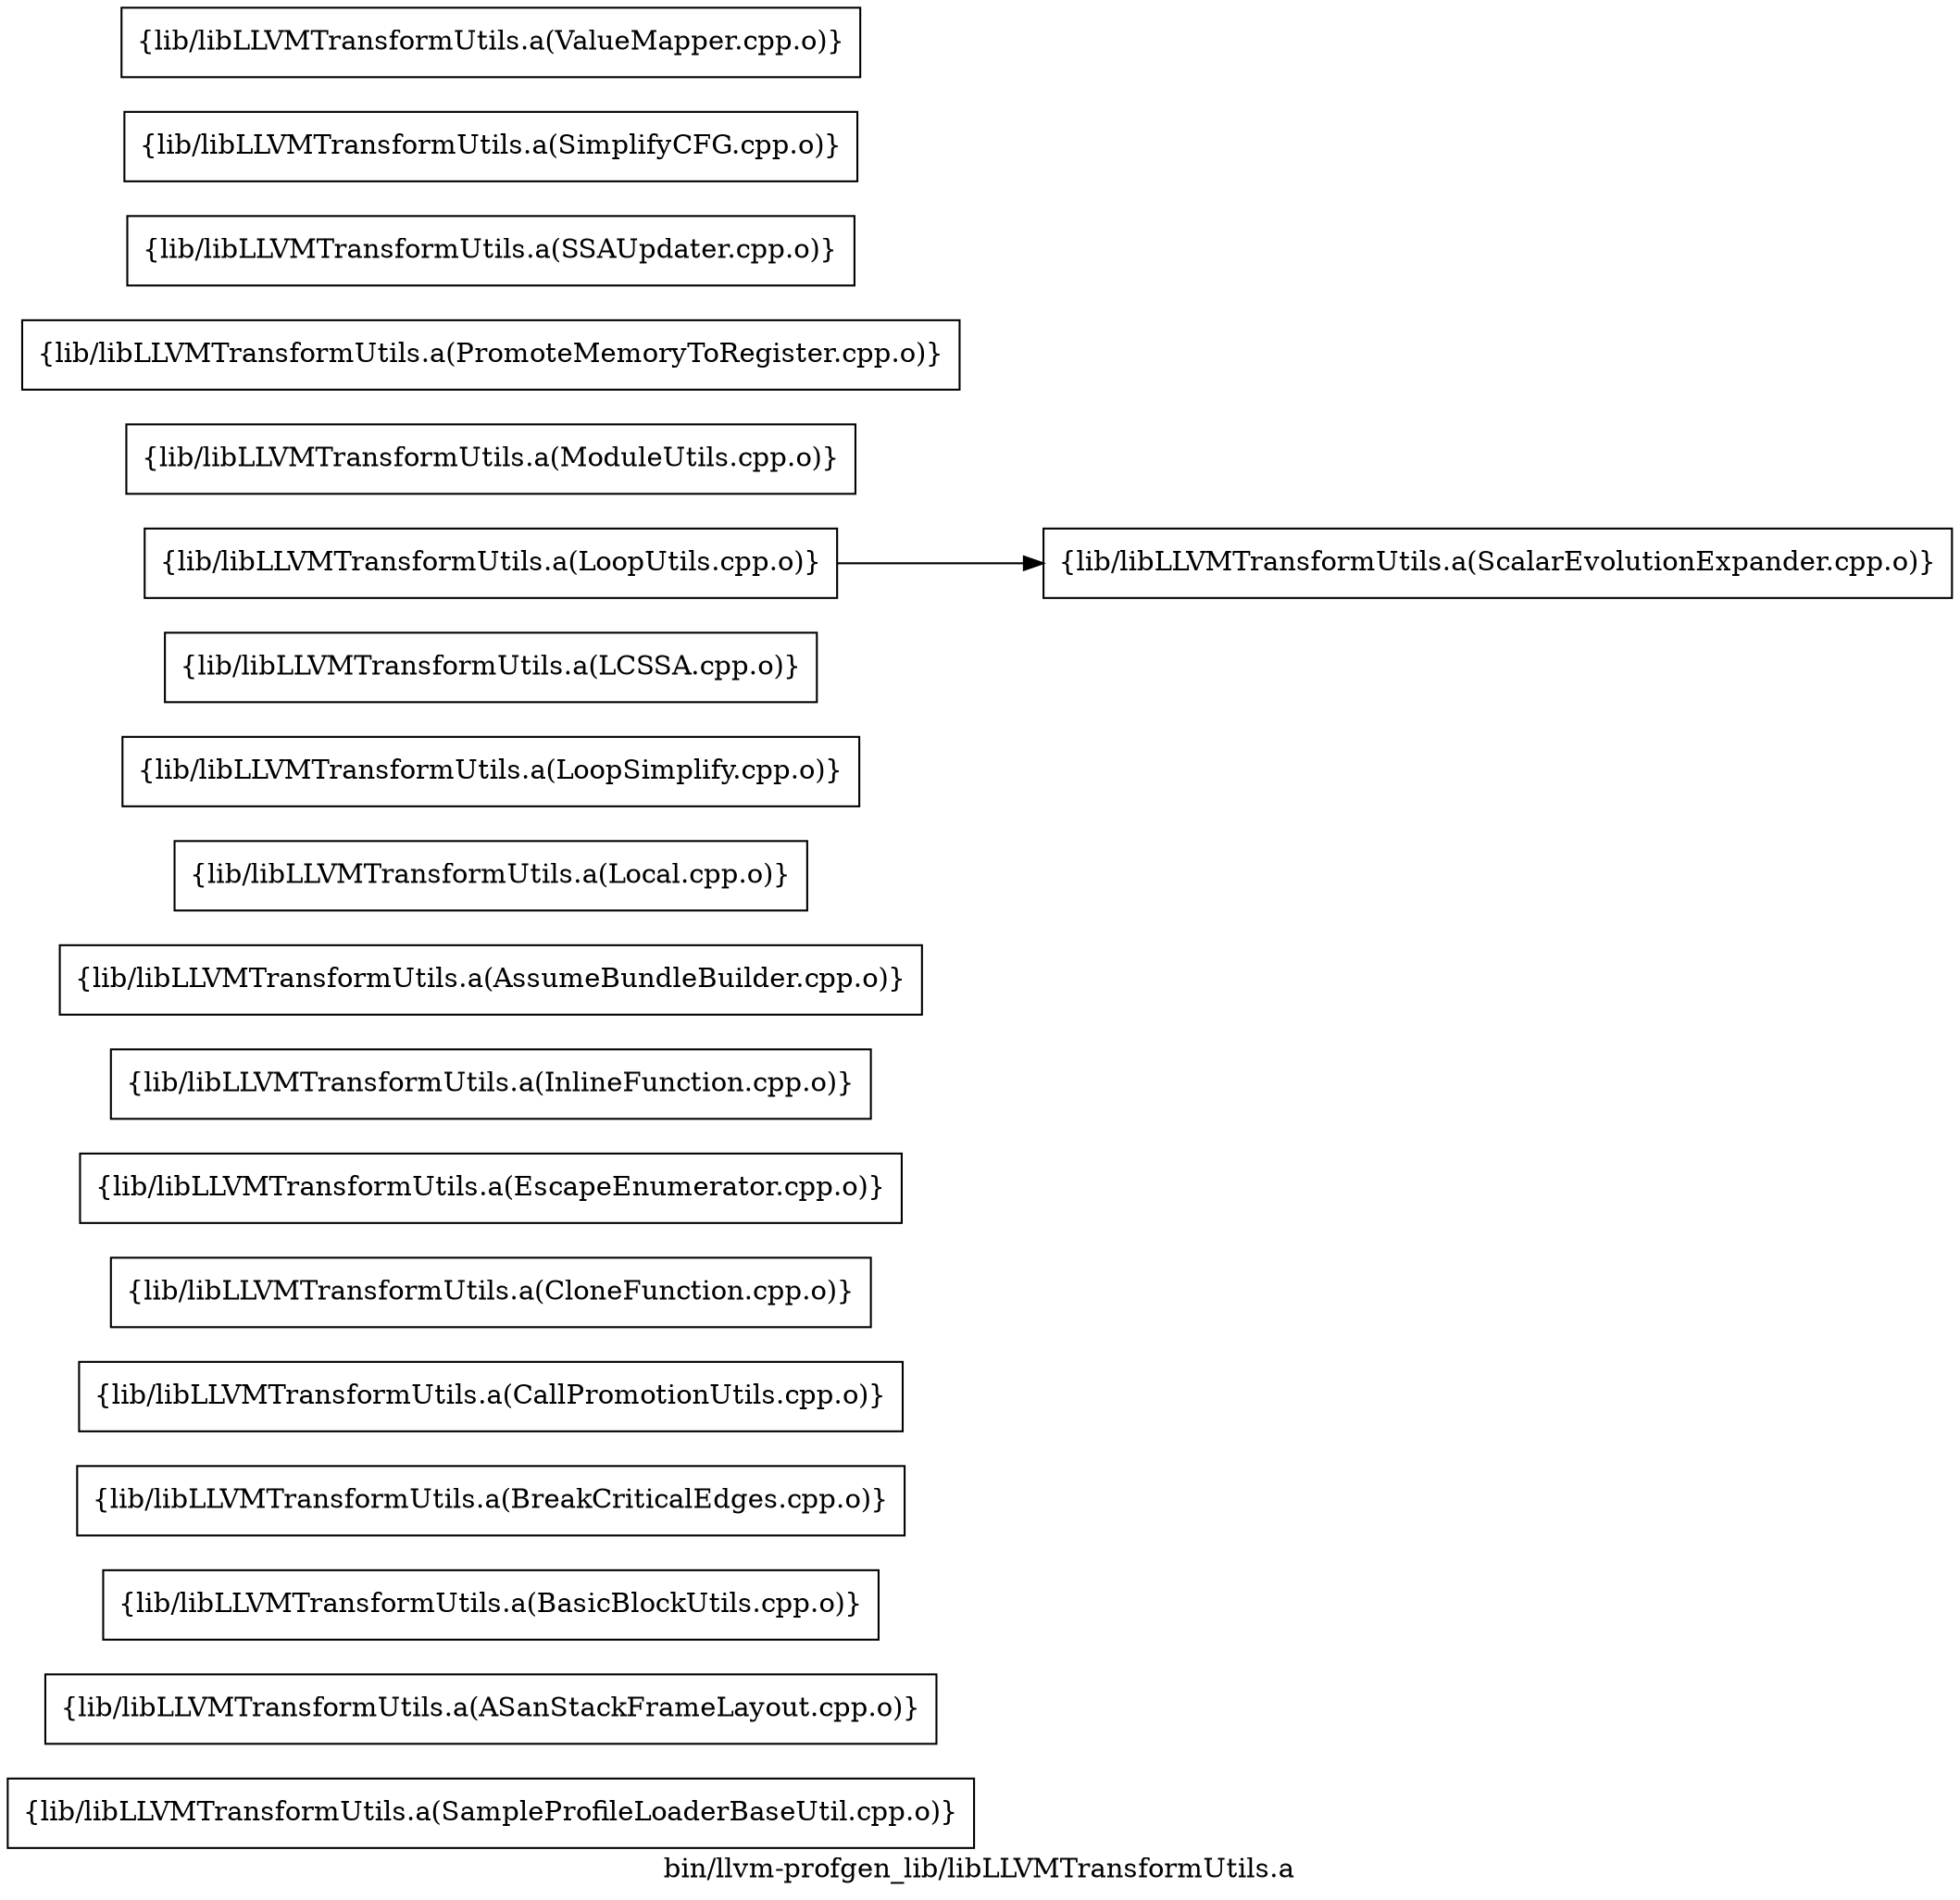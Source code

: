digraph "bin/llvm-profgen_lib/libLLVMTransformUtils.a" {
	label="bin/llvm-profgen_lib/libLLVMTransformUtils.a";
	rankdir=LR;

	Node0x5599c506fde8 [shape=record,shape=box,group=0,label="{lib/libLLVMTransformUtils.a(SampleProfileLoaderBaseUtil.cpp.o)}"];
	Node0x5599c5070ab8 [shape=record,shape=box,group=0,label="{lib/libLLVMTransformUtils.a(ASanStackFrameLayout.cpp.o)}"];
	Node0x5599c506def8 [shape=record,shape=box,group=0,label="{lib/libLLVMTransformUtils.a(BasicBlockUtils.cpp.o)}"];
	Node0x5599c506d278 [shape=record,shape=box,group=0,label="{lib/libLLVMTransformUtils.a(BreakCriticalEdges.cpp.o)}"];
	Node0x5599c506ec68 [shape=record,shape=box,group=0,label="{lib/libLLVMTransformUtils.a(CallPromotionUtils.cpp.o)}"];
	Node0x5599c506dfe8 [shape=record,shape=box,group=0,label="{lib/libLLVMTransformUtils.a(CloneFunction.cpp.o)}"];
	Node0x5599c5076288 [shape=record,shape=box,group=0,label="{lib/libLLVMTransformUtils.a(EscapeEnumerator.cpp.o)}"];
	Node0x5599c50764b8 [shape=record,shape=box,group=0,label="{lib/libLLVMTransformUtils.a(InlineFunction.cpp.o)}"];
	Node0x5599c5074848 [shape=record,shape=box,group=0,label="{lib/libLLVMTransformUtils.a(AssumeBundleBuilder.cpp.o)}"];
	Node0x5599c5075798 [shape=record,shape=box,group=0,label="{lib/libLLVMTransformUtils.a(Local.cpp.o)}"];
	Node0x5599c5073268 [shape=record,shape=box,group=0,label="{lib/libLLVMTransformUtils.a(LoopSimplify.cpp.o)}"];
	Node0x5599c5073718 [shape=record,shape=box,group=0,label="{lib/libLLVMTransformUtils.a(LCSSA.cpp.o)}"];
	Node0x5599c50743e8 [shape=record,shape=box,group=0,label="{lib/libLLVMTransformUtils.a(LoopUtils.cpp.o)}"];
	Node0x5599c50743e8 -> Node0x5599c5070d88;
	Node0x5599c5070d88 [shape=record,shape=box,group=0,label="{lib/libLLVMTransformUtils.a(ScalarEvolutionExpander.cpp.o)}"];
	Node0x5599c5071e18 [shape=record,shape=box,group=0,label="{lib/libLLVMTransformUtils.a(ModuleUtils.cpp.o)}"];
	Node0x5599c5072db8 [shape=record,shape=box,group=0,label="{lib/libLLVMTransformUtils.a(PromoteMemoryToRegister.cpp.o)}"];
	Node0x5599c5071af8 [shape=record,shape=box,group=0,label="{lib/libLLVMTransformUtils.a(SSAUpdater.cpp.o)}"];
	Node0x5599c506f6b8 [shape=record,shape=box,group=0,label="{lib/libLLVMTransformUtils.a(SimplifyCFG.cpp.o)}"];
	Node0x5599c5070338 [shape=record,shape=box,group=0,label="{lib/libLLVMTransformUtils.a(ValueMapper.cpp.o)}"];
}

